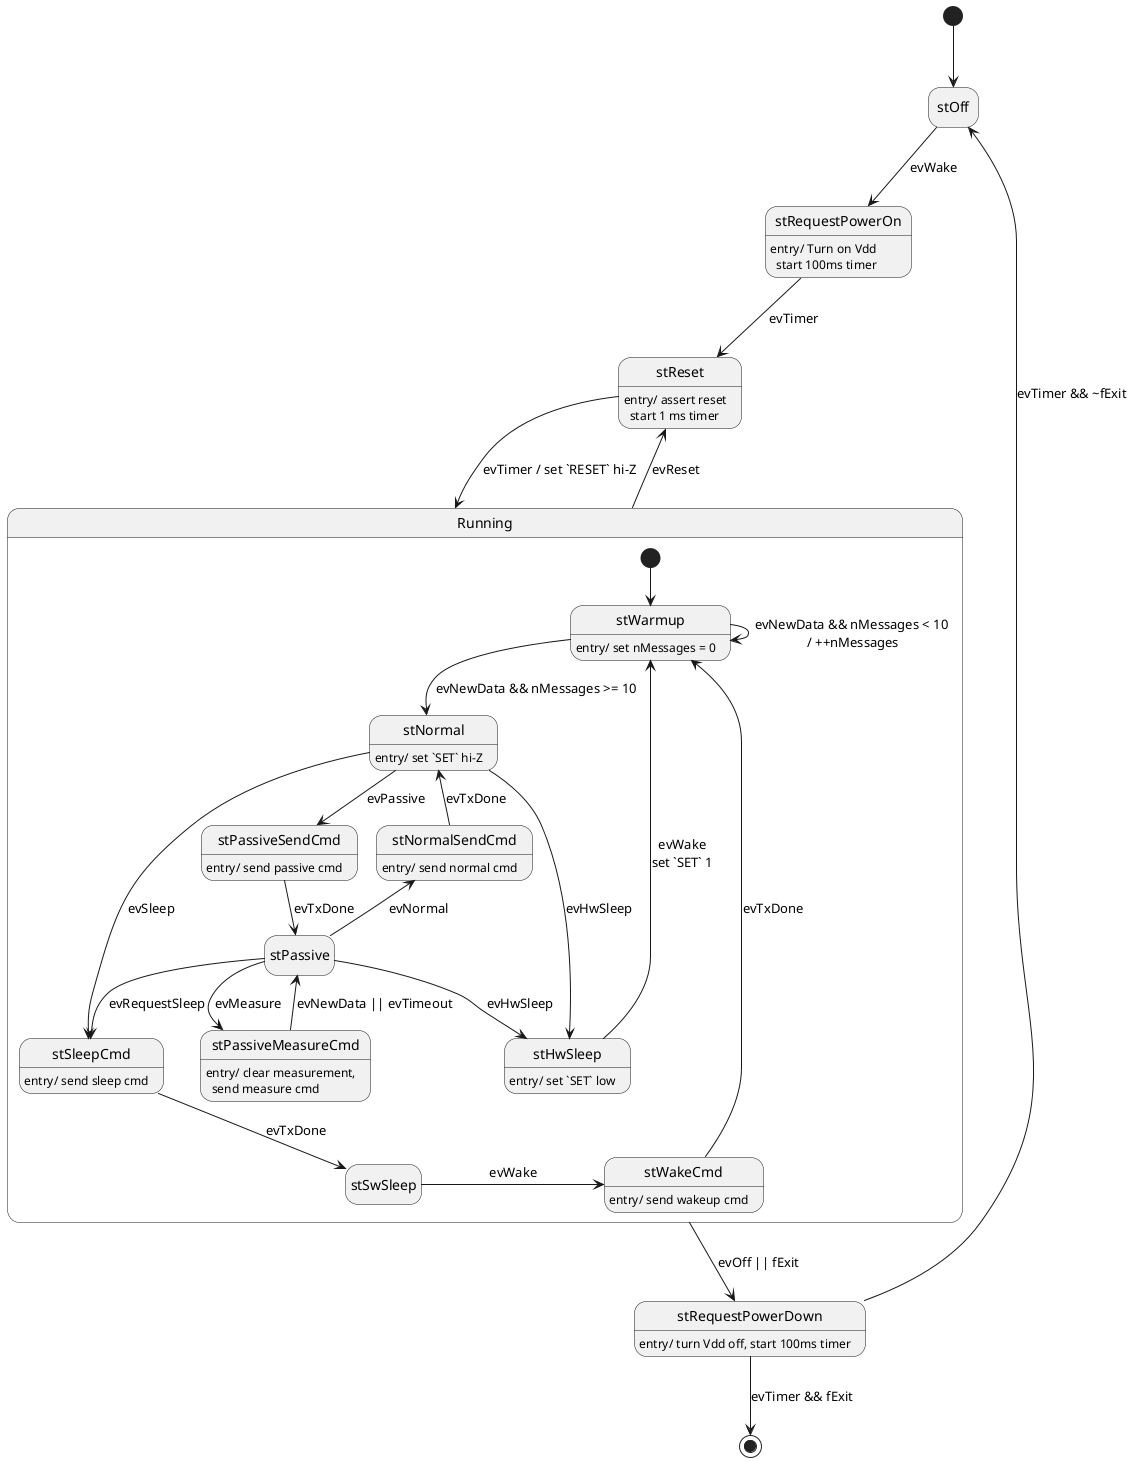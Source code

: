 @startuml
hide empty description

/'

Module:	PMS7003_state.plantuml

Function:
	PlantUML reference source for cPMS7003 fsm.
	
Copyright:
	See accompanying LICENSE file at
	https:://github.com/mcci-catena/Catena-Arduino-Platform
	
Author:
	Terry Moore, MCCI Corporation	July 2019

Notes:
	PlantUML images in REAMDE.md are generated by pasting this file into
	the server at http://www.plantuml.com/plantuml, and grabbing the
	resulting URLs.

'/

[*] --> stOff

stOff --> stRequestPowerOn : evWake

stRequestPowerOn : entry/ Turn on Vdd\n  start 100ms timer 

stRequestPowerOn --> stReset : evTimer

stReset : entry/ assert reset\n  start 1 ms timer

stReset --> Running : evTimer / set `RESET` hi-Z

stRequestPowerDown : entry/ turn Vdd off, start 100ms timer
stRequestPowerDown --> stOff : evTimer && ~fExit
stRequestPowerDown --> [*] : evTimer && fExit

state Running {
	[*] --> stWarmup

	stWarmup : entry/ set nMessages = 0
	stWarmup --> stWarmup : evNewData && nMessages < 10\n / ++nMessages
	stWarmup --> stNormal : evNewData && nMessages >= 10

	stNormal : entry/ set `SET` hi-Z

	stNormal --> stHwSleep : evHwSleep
	stNormal --> stSleepCmd : evSleep
	stNormal --> stPassiveSendCmd : evPassive

	stHwSleep : entry/ set `SET` low
	stHwSleep -u-> stWarmup : evWake\nset `SET` 1

	stSleepCmd : entry/ send sleep cmd
	stSleepCmd --> stSwSleep : evTxDone

	stSwSleep -r-> stWakeCmd : evWake

	stWakeCmd : entry/ send wakeup cmd
	stWakeCmd -u-> stWarmup : evTxDone

	stPassiveSendCmd : entry/ send passive cmd
	stPassiveSendCmd --> stPassive : evTxDone

	stPassive -u-> stNormalSendCmd : evNormal
	stPassive --> stHwSleep : evHwSleep
	stPassive --> stSleepCmd : evRequestSleep
	stPassive --> stPassiveMeasureCmd : evMeasure

	stNormalSendCmd : entry/ send normal cmd
	stNormalSendCmd -u-> stNormal : evTxDone

	stPassiveMeasureCmd : entry/ clear measurement,\n  send measure cmd
	stPassiveMeasureCmd --> stPassive : evNewData || evTimeout
	}

Running --> stReset : evReset
Running --> stRequestPowerDown : evOff || fExit

@enduml